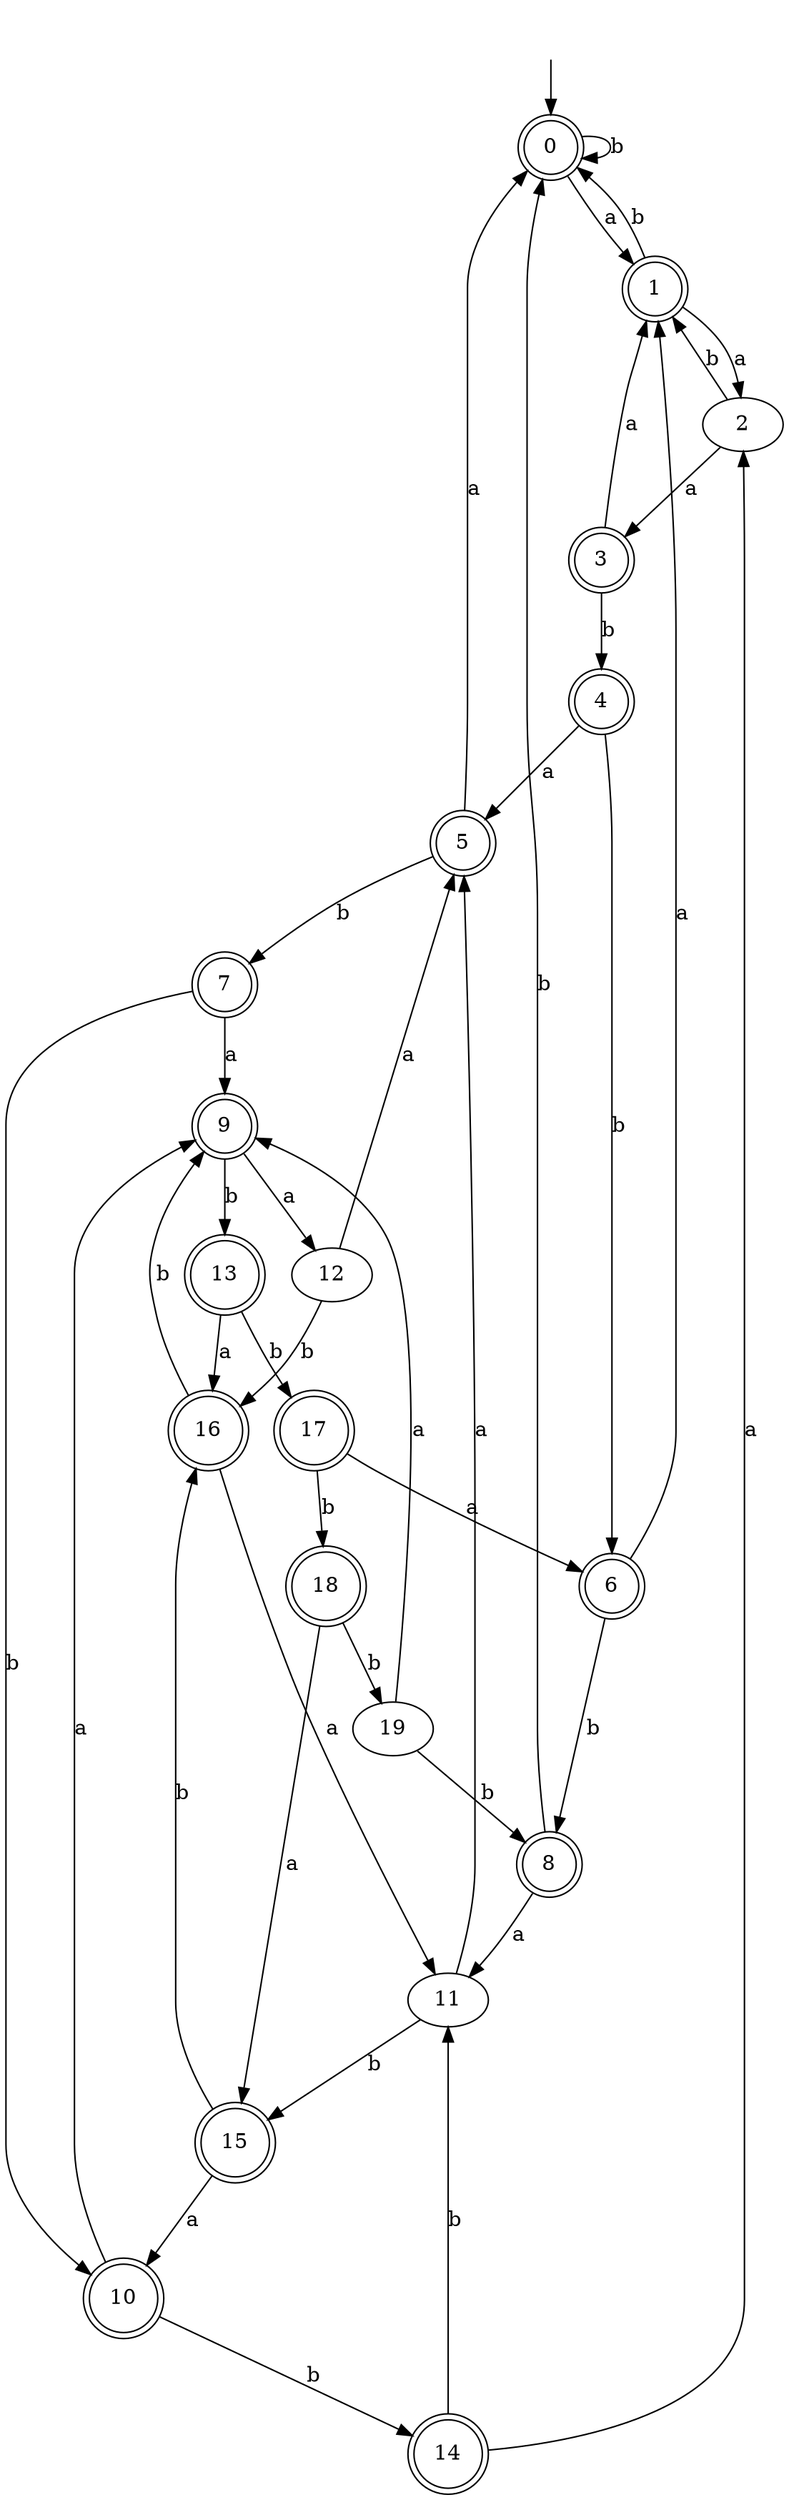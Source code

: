 digraph RandomDFA {
  __start0 [label="", shape=none];
  __start0 -> 0 [label=""];
  0 [shape=circle] [shape=doublecircle]
  0 -> 1 [label="a"]
  0 -> 0 [label="b"]
  1 [shape=doublecircle]
  1 -> 2 [label="a"]
  1 -> 0 [label="b"]
  2
  2 -> 3 [label="a"]
  2 -> 1 [label="b"]
  3 [shape=doublecircle]
  3 -> 1 [label="a"]
  3 -> 4 [label="b"]
  4 [shape=doublecircle]
  4 -> 5 [label="a"]
  4 -> 6 [label="b"]
  5 [shape=doublecircle]
  5 -> 0 [label="a"]
  5 -> 7 [label="b"]
  6 [shape=doublecircle]
  6 -> 1 [label="a"]
  6 -> 8 [label="b"]
  7 [shape=doublecircle]
  7 -> 9 [label="a"]
  7 -> 10 [label="b"]
  8 [shape=doublecircle]
  8 -> 11 [label="a"]
  8 -> 0 [label="b"]
  9 [shape=doublecircle]
  9 -> 12 [label="a"]
  9 -> 13 [label="b"]
  10 [shape=doublecircle]
  10 -> 9 [label="a"]
  10 -> 14 [label="b"]
  11
  11 -> 5 [label="a"]
  11 -> 15 [label="b"]
  12
  12 -> 5 [label="a"]
  12 -> 16 [label="b"]
  13 [shape=doublecircle]
  13 -> 16 [label="a"]
  13 -> 17 [label="b"]
  14 [shape=doublecircle]
  14 -> 2 [label="a"]
  14 -> 11 [label="b"]
  15 [shape=doublecircle]
  15 -> 10 [label="a"]
  15 -> 16 [label="b"]
  16 [shape=doublecircle]
  16 -> 11 [label="a"]
  16 -> 9 [label="b"]
  17 [shape=doublecircle]
  17 -> 6 [label="a"]
  17 -> 18 [label="b"]
  18 [shape=doublecircle]
  18 -> 15 [label="a"]
  18 -> 19 [label="b"]
  19
  19 -> 9 [label="a"]
  19 -> 8 [label="b"]
}
